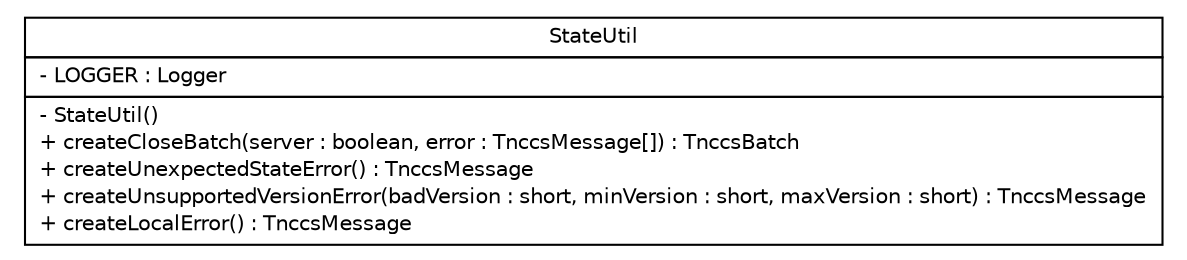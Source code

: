 #!/usr/local/bin/dot
#
# Class diagram 
# Generated by UMLGraph version R5_6 (http://www.umlgraph.org/)
#

digraph G {
	edge [fontname="Helvetica",fontsize=10,labelfontname="Helvetica",labelfontsize=10];
	node [fontname="Helvetica",fontsize=10,shape=plaintext];
	nodesep=0.25;
	ranksep=0.5;
	// de.hsbremen.tc.tnc.tnccs.session.statemachine.simple.util.StateUtil
	c2392 [label=<<table title="de.hsbremen.tc.tnc.tnccs.session.statemachine.simple.util.StateUtil" border="0" cellborder="1" cellspacing="0" cellpadding="2" port="p" href="./StateUtil.html">
		<tr><td><table border="0" cellspacing="0" cellpadding="1">
<tr><td align="center" balign="center"> StateUtil </td></tr>
		</table></td></tr>
		<tr><td><table border="0" cellspacing="0" cellpadding="1">
<tr><td align="left" balign="left"> - LOGGER : Logger </td></tr>
		</table></td></tr>
		<tr><td><table border="0" cellspacing="0" cellpadding="1">
<tr><td align="left" balign="left"> - StateUtil() </td></tr>
<tr><td align="left" balign="left"> + createCloseBatch(server : boolean, error : TnccsMessage[]) : TnccsBatch </td></tr>
<tr><td align="left" balign="left"> + createUnexpectedStateError() : TnccsMessage </td></tr>
<tr><td align="left" balign="left"> + createUnsupportedVersionError(badVersion : short, minVersion : short, maxVersion : short) : TnccsMessage </td></tr>
<tr><td align="left" balign="left"> + createLocalError() : TnccsMessage </td></tr>
		</table></td></tr>
		</table>>, URL="./StateUtil.html", fontname="Helvetica", fontcolor="black", fontsize=10.0];
}

